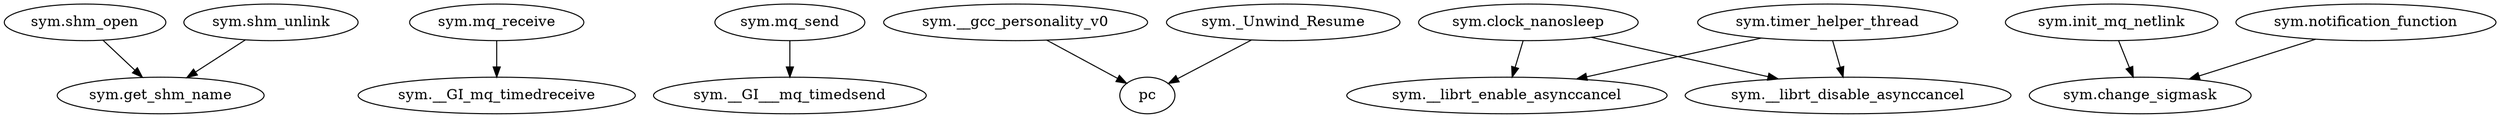 digraph code {
  "0x0000216c" [label="sym.shm_open"];
  "0x0000216c" -> "0x00002110";
  "0x00002110" [label="sym.get_shm_name"];
  "0x00001fe0" [label="sym.mq_receive"];
  "0x00001fe0" -> "0x000022a8";
  "0x000022a8" [label="sym.__GI_mq_timedreceive"];
  "0x00002020" [label="sym.mq_send"];
  "0x00002020" -> "0x000023a8";
  "0x000023a8" [label="sym.__GI___mq_timedsend"];
  "0x00001c78" [label="sym.__gcc_personality_v0"];
  "0x00001c78" -> "0x00000d30";
  "0x00000d30" [label="pc"];
  "0x00001c20" [label="sym._Unwind_Resume"];
  "0x00001c20" -> "0x00000d30";
  "0x00000d30" [label="pc"];
  "0x000021f4" [label="sym.shm_unlink"];
  "0x000021f4" -> "0x00002110";
  "0x00002110" [label="sym.get_shm_name"];
  "0x00001dd0" [label="sym.clock_nanosleep"];
  "0x00001dd0" -> "0x00001ac0";
  "0x00001ac0" [label="sym.__librt_enable_asynccancel"];
  "0x00001dd0" -> "0x00001b7c";
  "0x00001b7c" [label="sym.__librt_disable_asynccancel"];
  "0x00000e60" [label="sym.init_mq_netlink"];
  "0x00000e60" -> "0x00000e08";
  "0x00000e08" [label="sym.change_sigmask"];
  "0x000010d8" [label="sym.notification_function"];
  "0x000010d8" -> "0x00000e08";
  "0x00000e08" [label="sym.change_sigmask"];
  "0x00001780" [label="sym.timer_helper_thread"];
  "0x00001780" -> "0x00001ac0";
  "0x00001ac0" [label="sym.__librt_enable_asynccancel"];
  "0x00001780" -> "0x00001b7c";
  "0x00001b7c" [label="sym.__librt_disable_asynccancel"];
}